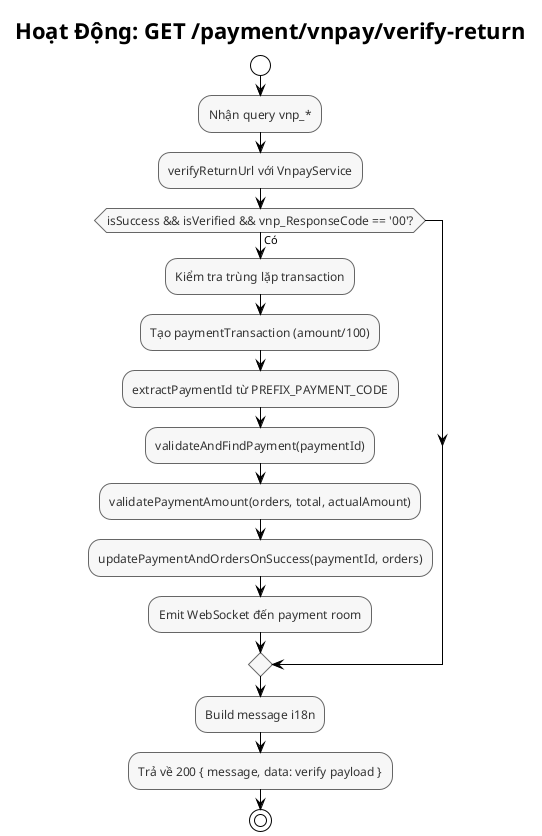 @startuml VNPay - Verify Return Activity
!theme plain
skinparam backgroundColor #FFFFFF
skinparam activityFontSize 12
skinparam activityFontColor #333333
skinparam activityBorderColor #666666
skinparam activityBackgroundColor #F7F7F7

title Hoạt Động: GET /payment/vnpay/verify-return

start
:Nhận query vnp_*;
:verifyReturnUrl với VnpayService;
if (isSuccess && isVerified && vnp_ResponseCode == '00'?) then (Có)
  :Kiểm tra trùng lặp transaction;
  :Tạo paymentTransaction (amount/100);
  :extractPaymentId từ PREFIX_PAYMENT_CODE;
  :validateAndFindPayment(paymentId);
  :validatePaymentAmount(orders, total, actualAmount);
  :updatePaymentAndOrdersOnSuccess(paymentId, orders);
  :Emit WebSocket đến payment room;
endif
:Build message i18n;
:Trả về 200 { message, data: verify payload };
stop

@enduml


